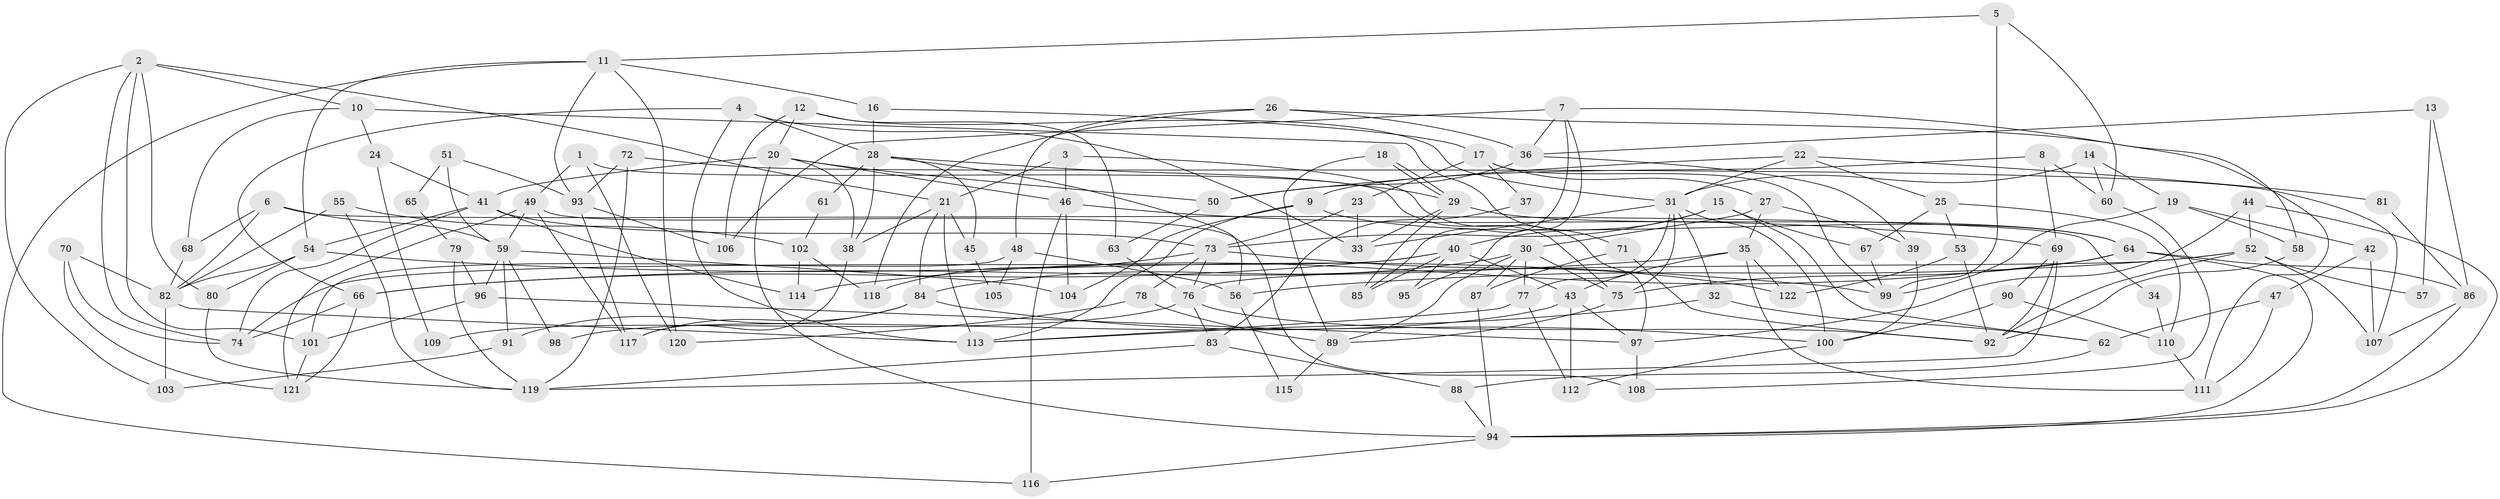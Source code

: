 // Generated by graph-tools (version 1.1) at 2025/02/03/09/25 03:02:10]
// undirected, 122 vertices, 244 edges
graph export_dot {
graph [start="1"]
  node [color=gray90,style=filled];
  1;
  2;
  3;
  4;
  5;
  6;
  7;
  8;
  9;
  10;
  11;
  12;
  13;
  14;
  15;
  16;
  17;
  18;
  19;
  20;
  21;
  22;
  23;
  24;
  25;
  26;
  27;
  28;
  29;
  30;
  31;
  32;
  33;
  34;
  35;
  36;
  37;
  38;
  39;
  40;
  41;
  42;
  43;
  44;
  45;
  46;
  47;
  48;
  49;
  50;
  51;
  52;
  53;
  54;
  55;
  56;
  57;
  58;
  59;
  60;
  61;
  62;
  63;
  64;
  65;
  66;
  67;
  68;
  69;
  70;
  71;
  72;
  73;
  74;
  75;
  76;
  77;
  78;
  79;
  80;
  81;
  82;
  83;
  84;
  85;
  86;
  87;
  88;
  89;
  90;
  91;
  92;
  93;
  94;
  95;
  96;
  97;
  98;
  99;
  100;
  101;
  102;
  103;
  104;
  105;
  106;
  107;
  108;
  109;
  110;
  111;
  112;
  113;
  114;
  115;
  116;
  117;
  118;
  119;
  120;
  121;
  122;
  1 -- 75;
  1 -- 49;
  1 -- 120;
  2 -- 74;
  2 -- 21;
  2 -- 10;
  2 -- 80;
  2 -- 101;
  2 -- 103;
  3 -- 46;
  3 -- 21;
  3 -- 97;
  4 -- 33;
  4 -- 113;
  4 -- 28;
  4 -- 66;
  5 -- 11;
  5 -- 60;
  5 -- 99;
  6 -- 59;
  6 -- 82;
  6 -- 34;
  6 -- 68;
  7 -- 36;
  7 -- 106;
  7 -- 58;
  7 -- 85;
  7 -- 95;
  8 -- 9;
  8 -- 69;
  8 -- 60;
  9 -- 113;
  9 -- 64;
  9 -- 104;
  10 -- 68;
  10 -- 24;
  10 -- 71;
  11 -- 16;
  11 -- 54;
  11 -- 93;
  11 -- 116;
  11 -- 120;
  12 -- 20;
  12 -- 31;
  12 -- 63;
  12 -- 106;
  13 -- 36;
  13 -- 86;
  13 -- 57;
  14 -- 31;
  14 -- 60;
  14 -- 19;
  15 -- 67;
  15 -- 40;
  15 -- 62;
  15 -- 73;
  16 -- 28;
  16 -- 17;
  17 -- 23;
  17 -- 99;
  17 -- 27;
  17 -- 37;
  18 -- 89;
  18 -- 29;
  18 -- 29;
  19 -- 58;
  19 -- 42;
  19 -- 99;
  20 -- 46;
  20 -- 41;
  20 -- 38;
  20 -- 50;
  20 -- 94;
  21 -- 38;
  21 -- 113;
  21 -- 45;
  21 -- 84;
  22 -- 31;
  22 -- 50;
  22 -- 25;
  22 -- 81;
  23 -- 33;
  23 -- 73;
  24 -- 41;
  24 -- 109;
  25 -- 110;
  25 -- 53;
  25 -- 67;
  26 -- 48;
  26 -- 36;
  26 -- 111;
  26 -- 118;
  27 -- 35;
  27 -- 30;
  27 -- 39;
  28 -- 38;
  28 -- 29;
  28 -- 45;
  28 -- 56;
  28 -- 61;
  29 -- 33;
  29 -- 64;
  29 -- 85;
  30 -- 84;
  30 -- 75;
  30 -- 77;
  30 -- 87;
  30 -- 89;
  31 -- 75;
  31 -- 100;
  31 -- 32;
  31 -- 33;
  31 -- 77;
  32 -- 113;
  32 -- 62;
  34 -- 110;
  35 -- 66;
  35 -- 43;
  35 -- 111;
  35 -- 122;
  36 -- 50;
  36 -- 39;
  37 -- 83;
  38 -- 117;
  39 -- 100;
  40 -- 66;
  40 -- 85;
  40 -- 43;
  40 -- 74;
  40 -- 95;
  41 -- 73;
  41 -- 54;
  41 -- 74;
  41 -- 114;
  42 -- 47;
  42 -- 107;
  43 -- 97;
  43 -- 98;
  43 -- 112;
  44 -- 52;
  44 -- 94;
  44 -- 97;
  45 -- 105;
  46 -- 116;
  46 -- 104;
  46 -- 69;
  47 -- 111;
  47 -- 62;
  48 -- 56;
  48 -- 101;
  48 -- 105;
  49 -- 121;
  49 -- 59;
  49 -- 108;
  49 -- 117;
  50 -- 63;
  51 -- 93;
  51 -- 59;
  51 -- 65;
  52 -- 92;
  52 -- 107;
  52 -- 56;
  52 -- 57;
  52 -- 76;
  53 -- 122;
  53 -- 92;
  54 -- 80;
  54 -- 99;
  54 -- 82;
  55 -- 119;
  55 -- 102;
  55 -- 82;
  56 -- 115;
  58 -- 92;
  59 -- 91;
  59 -- 96;
  59 -- 98;
  59 -- 104;
  60 -- 108;
  61 -- 102;
  62 -- 88;
  63 -- 76;
  64 -- 94;
  64 -- 75;
  64 -- 86;
  64 -- 114;
  65 -- 79;
  66 -- 74;
  66 -- 121;
  67 -- 99;
  68 -- 82;
  69 -- 92;
  69 -- 90;
  69 -- 119;
  70 -- 74;
  70 -- 82;
  70 -- 121;
  71 -- 92;
  71 -- 87;
  72 -- 119;
  72 -- 107;
  72 -- 93;
  73 -- 78;
  73 -- 76;
  73 -- 118;
  73 -- 122;
  75 -- 89;
  76 -- 83;
  76 -- 92;
  76 -- 109;
  77 -- 112;
  77 -- 113;
  78 -- 120;
  78 -- 89;
  79 -- 96;
  79 -- 119;
  80 -- 119;
  81 -- 86;
  82 -- 103;
  82 -- 113;
  83 -- 88;
  83 -- 119;
  84 -- 117;
  84 -- 91;
  84 -- 100;
  86 -- 94;
  86 -- 107;
  87 -- 94;
  88 -- 94;
  89 -- 115;
  90 -- 100;
  90 -- 110;
  91 -- 103;
  93 -- 106;
  93 -- 117;
  94 -- 116;
  96 -- 101;
  96 -- 97;
  97 -- 108;
  100 -- 112;
  101 -- 121;
  102 -- 118;
  102 -- 114;
  110 -- 111;
}
